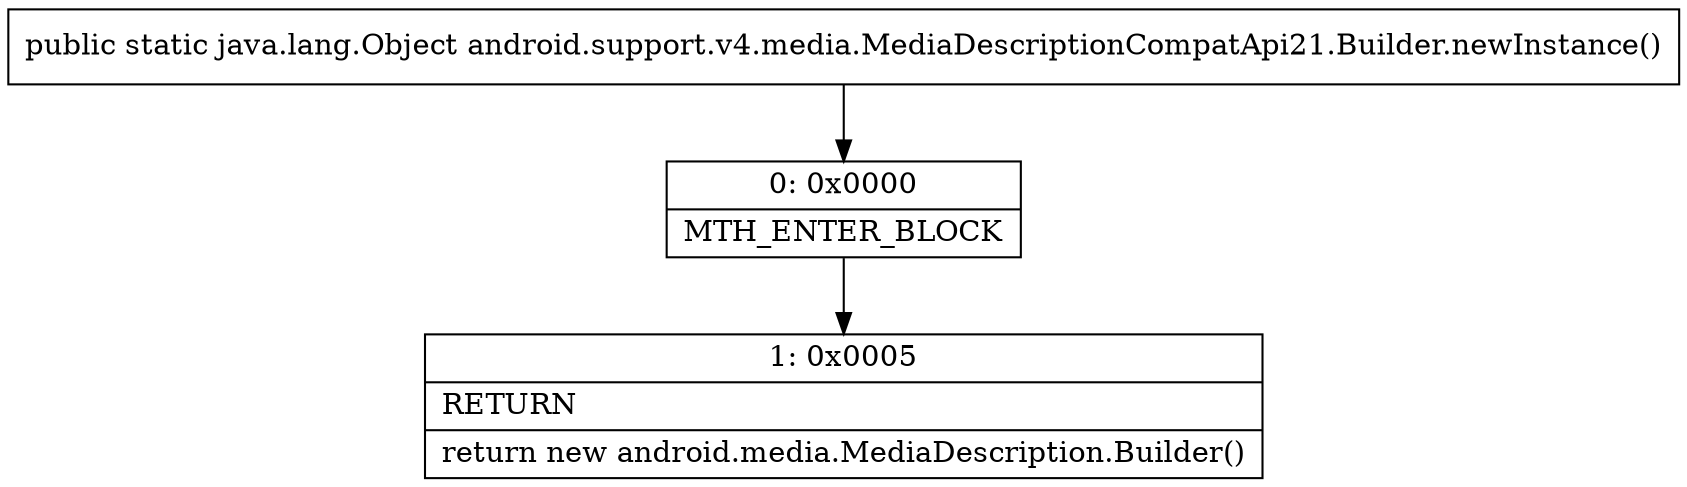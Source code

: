 digraph "CFG forandroid.support.v4.media.MediaDescriptionCompatApi21.Builder.newInstance()Ljava\/lang\/Object;" {
Node_0 [shape=record,label="{0\:\ 0x0000|MTH_ENTER_BLOCK\l}"];
Node_1 [shape=record,label="{1\:\ 0x0005|RETURN\l|return new android.media.MediaDescription.Builder()\l}"];
MethodNode[shape=record,label="{public static java.lang.Object android.support.v4.media.MediaDescriptionCompatApi21.Builder.newInstance() }"];
MethodNode -> Node_0;
Node_0 -> Node_1;
}

